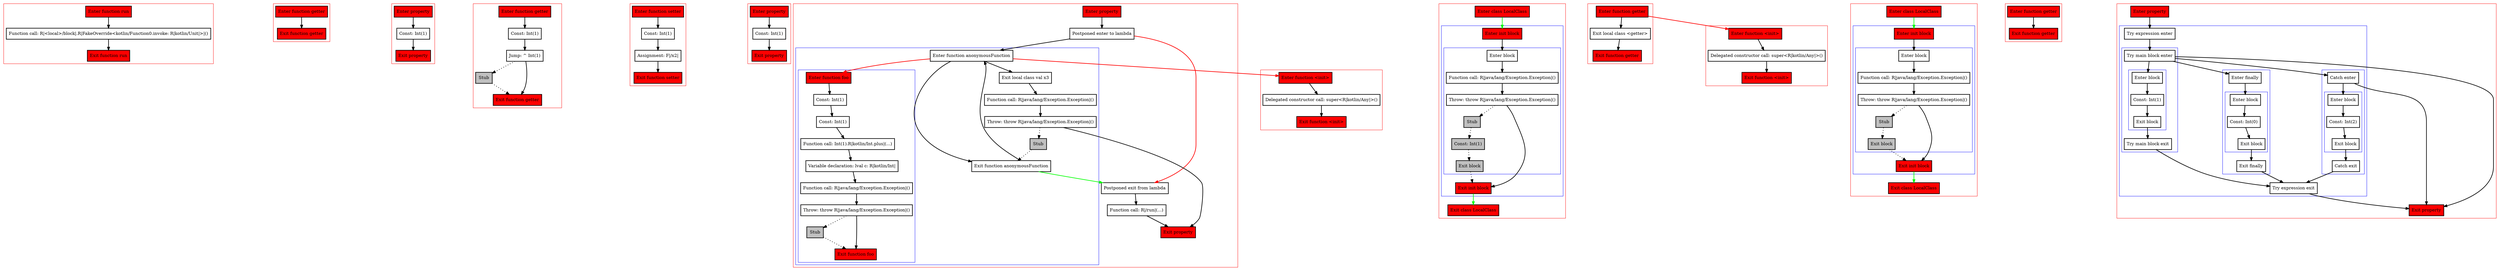 digraph propertiesAndInitBlocks_kt {
    graph [nodesep=3]
    node [shape=box penwidth=2]
    edge [penwidth=2]

    subgraph cluster_0 {
        color=red
        0 [label="Enter function run" style="filled" fillcolor=red];
        2 [label="Function call: R|<local>/block|.R|FakeOverride<kotlin/Function0.invoke: R|kotlin/Unit|>|()"];
        1 [label="Exit function run" style="filled" fillcolor=red];
    }
    0 -> {2};
    2 -> {1};

    subgraph cluster_1 {
        color=red
        3 [label="Enter function getter" style="filled" fillcolor=red];
        4 [label="Exit function getter" style="filled" fillcolor=red];
    }
    3 -> {4};

    subgraph cluster_2 {
        color=red
        5 [label="Enter property" style="filled" fillcolor=red];
        7 [label="Const: Int(1)"];
        6 [label="Exit property" style="filled" fillcolor=red];
    }
    5 -> {7};
    7 -> {6};

    subgraph cluster_3 {
        color=red
        8 [label="Enter function getter" style="filled" fillcolor=red];
        10 [label="Const: Int(1)"];
        11 [label="Jump: ^ Int(1)"];
        12 [label="Stub" style="filled" fillcolor=gray];
        9 [label="Exit function getter" style="filled" fillcolor=red];
    }
    8 -> {10};
    10 -> {11};
    11 -> {9};
    11 -> {12} [style=dotted];
    12 -> {9} [style=dotted];

    subgraph cluster_4 {
        color=red
        13 [label="Enter function setter" style="filled" fillcolor=red];
        15 [label="Const: Int(1)"];
        16 [label="Assignment: F|/x2|"];
        14 [label="Exit function setter" style="filled" fillcolor=red];
    }
    13 -> {15};
    15 -> {16};
    16 -> {14};

    subgraph cluster_5 {
        color=red
        17 [label="Enter property" style="filled" fillcolor=red];
        19 [label="Const: Int(1)"];
        18 [label="Exit property" style="filled" fillcolor=red];
    }
    17 -> {19};
    19 -> {18};

    subgraph cluster_6 {
        color=red
        29 [label="Enter function <init>" style="filled" fillcolor=red];
        31 [label="Delegated constructor call: super<R|kotlin/Any|>()"];
        30 [label="Exit function <init>" style="filled" fillcolor=red];
    }
    29 -> {31};
    31 -> {30};

    subgraph cluster_7 {
        color=red
        40 [label="Enter class LocalClass" style="filled" fillcolor=red];
        subgraph cluster_8 {
            color=blue
            32 [label="Enter init block" style="filled" fillcolor=red];
            subgraph cluster_9 {
                color=blue
                34 [label="Enter block"];
                35 [label="Function call: R|java/lang/Exception.Exception|()"];
                36 [label="Throw: throw R|java/lang/Exception.Exception|()"];
                37 [label="Stub" style="filled" fillcolor=gray];
                38 [label="Const: Int(1)" style="filled" fillcolor=gray];
                39 [label="Exit block" style="filled" fillcolor=gray];
            }
            33 [label="Exit init block" style="filled" fillcolor=red];
        }
        41 [label="Exit class LocalClass" style="filled" fillcolor=red];
    }
    40 -> {32} [color=green];
    32 -> {34};
    33 -> {41} [color=green];
    34 -> {35};
    35 -> {36};
    36 -> {33};
    36 -> {37} [style=dotted];
    37 -> {38} [style=dotted];
    38 -> {39} [style=dotted];
    39 -> {33} [style=dotted];

    subgraph cluster_10 {
        color=red
        42 [label="Enter function getter" style="filled" fillcolor=red];
        44 [label="Exit local class <getter>"];
        43 [label="Exit function getter" style="filled" fillcolor=red];
    }
    42 -> {44};
    42 -> {45} [color=red];
    44 -> {43};

    subgraph cluster_11 {
        color=red
        45 [label="Enter function <init>" style="filled" fillcolor=red];
        47 [label="Delegated constructor call: super<R|kotlin/Any|>()"];
        46 [label="Exit function <init>" style="filled" fillcolor=red];
    }
    45 -> {47};
    47 -> {46};

    subgraph cluster_12 {
        color=red
        55 [label="Enter class LocalClass" style="filled" fillcolor=red];
        subgraph cluster_13 {
            color=blue
            48 [label="Enter init block" style="filled" fillcolor=red];
            subgraph cluster_14 {
                color=blue
                50 [label="Enter block"];
                51 [label="Function call: R|java/lang/Exception.Exception|()"];
                52 [label="Throw: throw R|java/lang/Exception.Exception|()"];
                53 [label="Stub" style="filled" fillcolor=gray];
                54 [label="Exit block" style="filled" fillcolor=gray];
            }
            49 [label="Exit init block" style="filled" fillcolor=red];
        }
        56 [label="Exit class LocalClass" style="filled" fillcolor=red];
    }
    55 -> {48} [color=green];
    48 -> {50};
    49 -> {56} [color=green];
    50 -> {51};
    51 -> {52};
    52 -> {49};
    52 -> {53} [style=dotted];
    53 -> {54} [style=dotted];
    54 -> {49} [style=dotted];

    subgraph cluster_15 {
        color=red
        57 [label="Enter property" style="filled" fillcolor=red];
        59 [label="Postponed enter to lambda"];
        subgraph cluster_16 {
            color=blue
            61 [label="Enter function anonymousFunction"];
            63 [label="Exit local class val x3"];
            64 [label="Function call: R|java/lang/Exception.Exception|()"];
            65 [label="Throw: throw R|java/lang/Exception.Exception|()"];
            66 [label="Stub" style="filled" fillcolor=gray];
            subgraph cluster_17 {
                color=blue
                29 [label="Enter function <init>" style="filled" fillcolor=red];
                31 [label="Delegated constructor call: super<R|kotlin/Any|>()"];
                30 [label="Exit function <init>" style="filled" fillcolor=red];
            }
            subgraph cluster_18 {
                color=blue
                20 [label="Enter function foo" style="filled" fillcolor=red];
                22 [label="Const: Int(1)"];
                23 [label="Const: Int(1)"];
                24 [label="Function call: Int(1).R|kotlin/Int.plus|(...)"];
                25 [label="Variable declaration: lval c: R|kotlin/Int|"];
                26 [label="Function call: R|java/lang/Exception.Exception|()"];
                27 [label="Throw: throw R|java/lang/Exception.Exception|()"];
                28 [label="Stub" style="filled" fillcolor=gray];
                21 [label="Exit function foo" style="filled" fillcolor=red];
            }
            62 [label="Exit function anonymousFunction"];
        }
        60 [label="Postponed exit from lambda"];
        67 [label="Function call: R|/run|(...)"];
        58 [label="Exit property" style="filled" fillcolor=red];
    }
    57 -> {59};
    59 -> {61};
    59 -> {60} [color=red];
    60 -> {67};
    61 -> {62 63};
    61 -> {20 29} [color=red];
    62 -> {61};
    62 -> {60} [color=green];
    63 -> {64};
    64 -> {65};
    65 -> {58};
    65 -> {66} [style=dotted];
    66 -> {62} [style=dotted];
    67 -> {58};
    20 -> {22};
    22 -> {23};
    23 -> {24};
    24 -> {25};
    25 -> {26};
    26 -> {27};
    27 -> {21};
    27 -> {28} [style=dotted];
    28 -> {21} [style=dotted];

    subgraph cluster_19 {
        color=red
        68 [label="Enter function getter" style="filled" fillcolor=red];
        69 [label="Exit function getter" style="filled" fillcolor=red];
    }
    68 -> {69};

    subgraph cluster_20 {
        color=red
        70 [label="Enter property" style="filled" fillcolor=red];
        subgraph cluster_21 {
            color=blue
            72 [label="Try expression enter"];
            subgraph cluster_22 {
                color=blue
                74 [label="Try main block enter"];
                subgraph cluster_23 {
                    color=blue
                    77 [label="Enter block"];
                    78 [label="Const: Int(1)"];
                    79 [label="Exit block"];
                }
                80 [label="Try main block exit"];
            }
            subgraph cluster_24 {
                color=blue
                76 [label="Enter finally"];
                subgraph cluster_25 {
                    color=blue
                    85 [label="Enter block"];
                    86 [label="Const: Int(0)"];
                    87 [label="Exit block"];
                }
                88 [label="Exit finally"];
            }
            subgraph cluster_26 {
                color=blue
                75 [label="Catch enter"];
                subgraph cluster_27 {
                    color=blue
                    81 [label="Enter block"];
                    82 [label="Const: Int(2)"];
                    83 [label="Exit block"];
                }
                84 [label="Catch exit"];
            }
            73 [label="Try expression exit"];
        }
        71 [label="Exit property" style="filled" fillcolor=red];
    }
    70 -> {72};
    72 -> {74};
    73 -> {71};
    74 -> {71 75 76 77};
    75 -> {71 81};
    76 -> {85};
    77 -> {78};
    78 -> {79};
    79 -> {80};
    80 -> {73};
    81 -> {82};
    82 -> {83};
    83 -> {84};
    84 -> {73};
    85 -> {86};
    86 -> {87};
    87 -> {88};
    88 -> {73};

}
